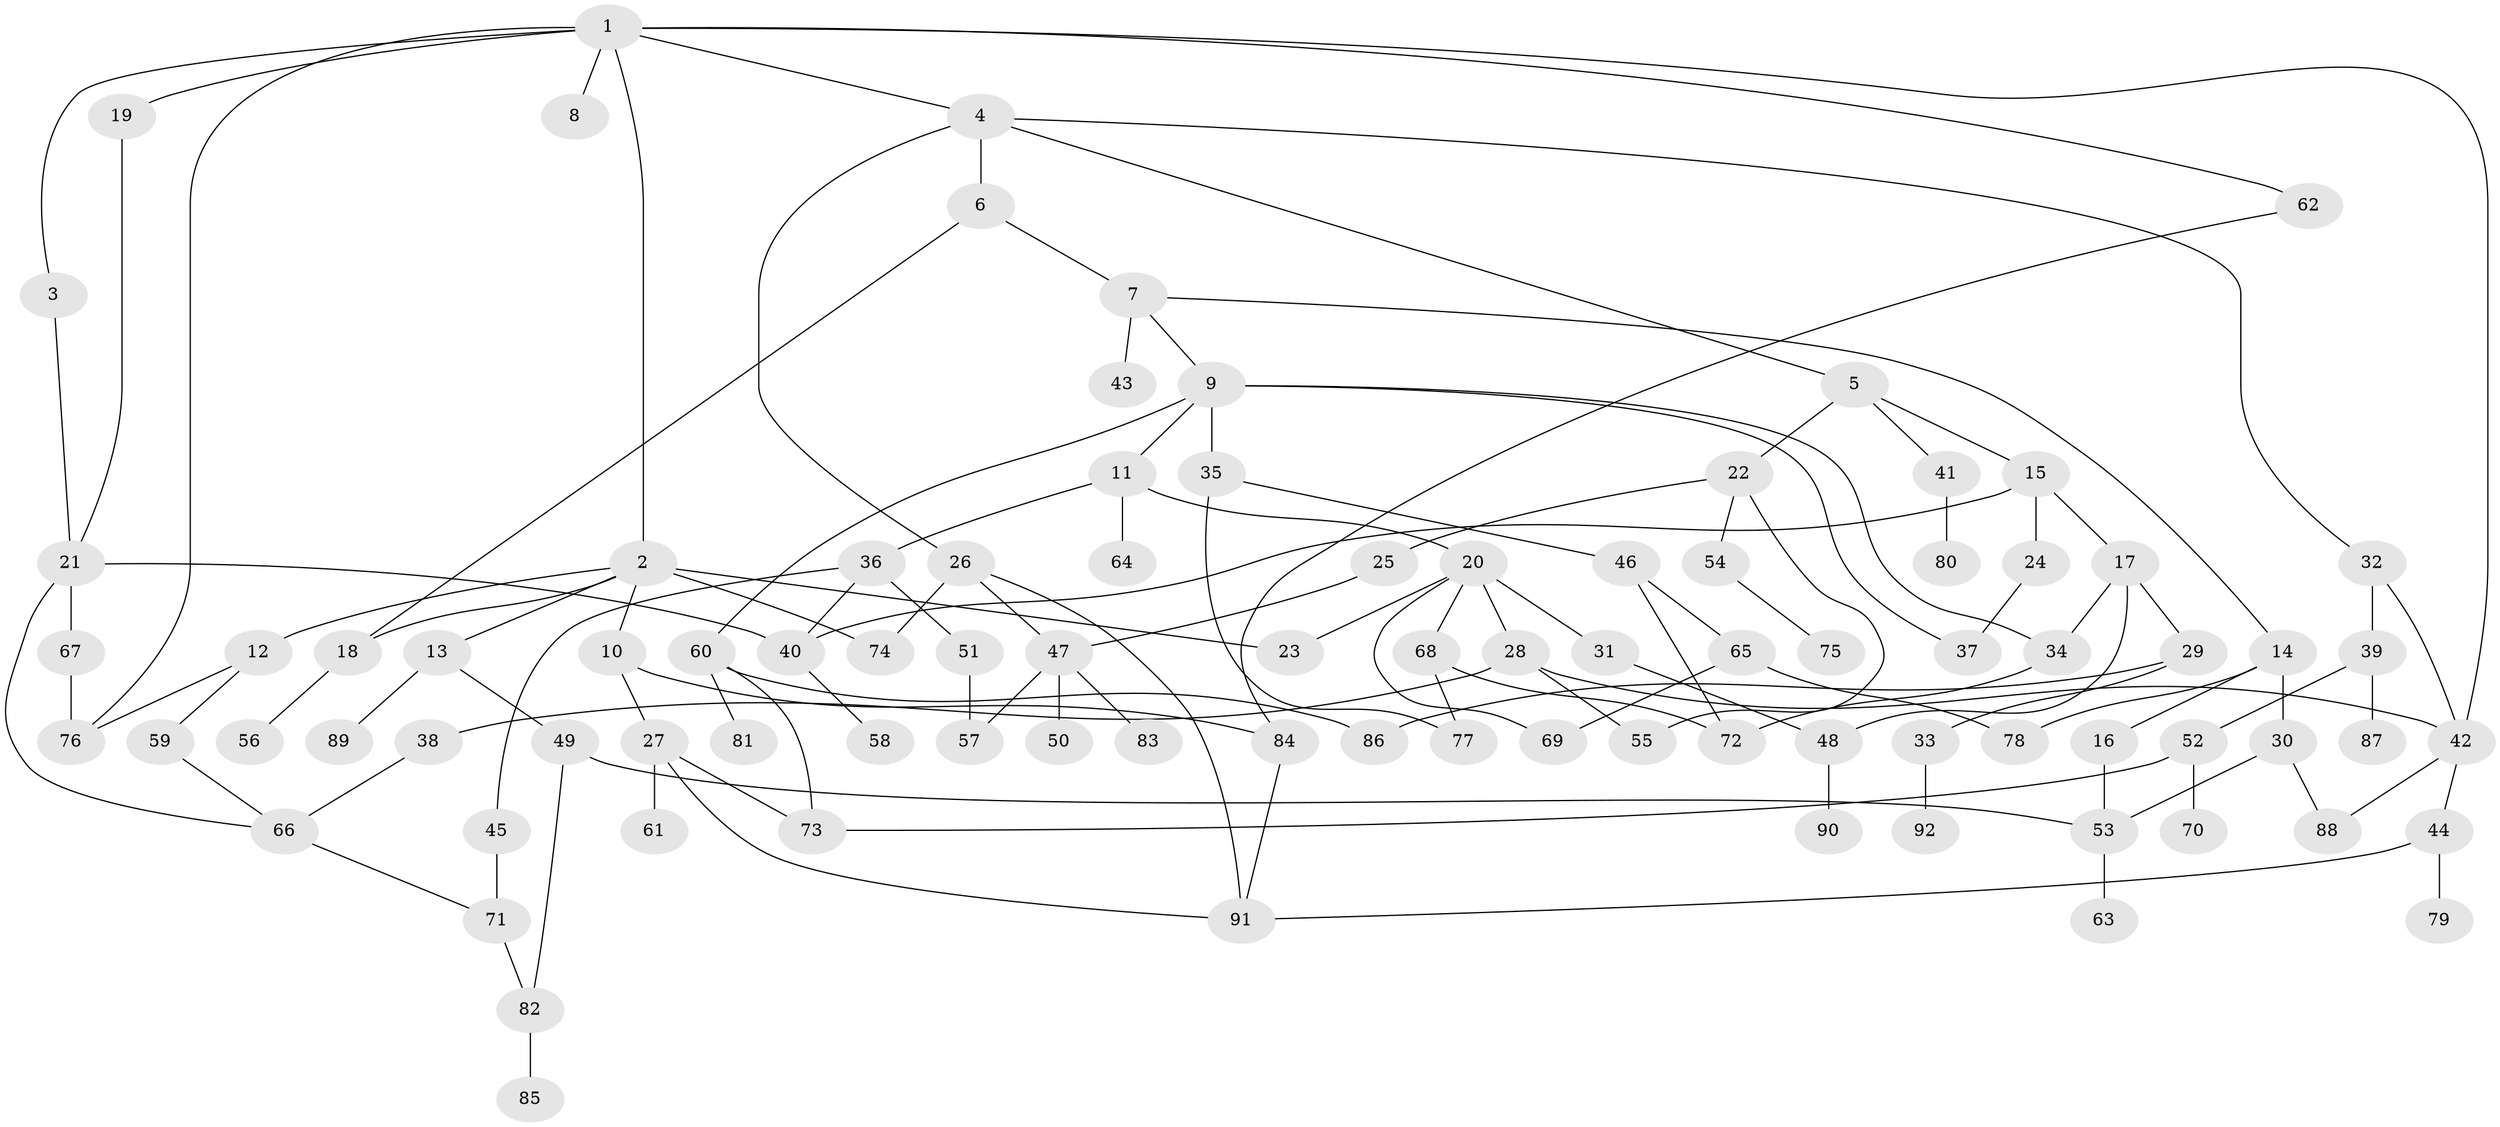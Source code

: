 // Generated by graph-tools (version 1.1) at 2025/01/03/09/25 03:01:00]
// undirected, 92 vertices, 126 edges
graph export_dot {
graph [start="1"]
  node [color=gray90,style=filled];
  1;
  2;
  3;
  4;
  5;
  6;
  7;
  8;
  9;
  10;
  11;
  12;
  13;
  14;
  15;
  16;
  17;
  18;
  19;
  20;
  21;
  22;
  23;
  24;
  25;
  26;
  27;
  28;
  29;
  30;
  31;
  32;
  33;
  34;
  35;
  36;
  37;
  38;
  39;
  40;
  41;
  42;
  43;
  44;
  45;
  46;
  47;
  48;
  49;
  50;
  51;
  52;
  53;
  54;
  55;
  56;
  57;
  58;
  59;
  60;
  61;
  62;
  63;
  64;
  65;
  66;
  67;
  68;
  69;
  70;
  71;
  72;
  73;
  74;
  75;
  76;
  77;
  78;
  79;
  80;
  81;
  82;
  83;
  84;
  85;
  86;
  87;
  88;
  89;
  90;
  91;
  92;
  1 -- 2;
  1 -- 3;
  1 -- 4;
  1 -- 8;
  1 -- 19;
  1 -- 62;
  1 -- 42;
  1 -- 76;
  2 -- 10;
  2 -- 12;
  2 -- 13;
  2 -- 74;
  2 -- 18;
  2 -- 23;
  3 -- 21;
  4 -- 5;
  4 -- 6;
  4 -- 26;
  4 -- 32;
  5 -- 15;
  5 -- 22;
  5 -- 41;
  6 -- 7;
  6 -- 18;
  7 -- 9;
  7 -- 14;
  7 -- 43;
  9 -- 11;
  9 -- 35;
  9 -- 37;
  9 -- 60;
  9 -- 34;
  10 -- 27;
  10 -- 84;
  11 -- 20;
  11 -- 36;
  11 -- 64;
  12 -- 59;
  12 -- 76;
  13 -- 49;
  13 -- 89;
  14 -- 16;
  14 -- 30;
  14 -- 78;
  15 -- 17;
  15 -- 24;
  15 -- 40;
  16 -- 53;
  17 -- 29;
  17 -- 34;
  17 -- 48;
  18 -- 56;
  19 -- 21;
  20 -- 23;
  20 -- 28;
  20 -- 31;
  20 -- 68;
  20 -- 69;
  21 -- 67;
  21 -- 66;
  21 -- 40;
  22 -- 25;
  22 -- 54;
  22 -- 55;
  24 -- 37;
  25 -- 47;
  26 -- 91;
  26 -- 47;
  26 -- 74;
  27 -- 61;
  27 -- 91;
  27 -- 73;
  28 -- 38;
  28 -- 42;
  28 -- 55;
  29 -- 33;
  29 -- 86;
  30 -- 53;
  30 -- 88;
  31 -- 48;
  32 -- 39;
  32 -- 42;
  33 -- 92;
  34 -- 72;
  35 -- 46;
  35 -- 77;
  36 -- 45;
  36 -- 51;
  36 -- 40;
  38 -- 66;
  39 -- 52;
  39 -- 87;
  40 -- 58;
  41 -- 80;
  42 -- 44;
  42 -- 88;
  44 -- 79;
  44 -- 91;
  45 -- 71;
  46 -- 65;
  46 -- 72;
  47 -- 50;
  47 -- 83;
  47 -- 57;
  48 -- 90;
  49 -- 82;
  49 -- 53;
  51 -- 57;
  52 -- 70;
  52 -- 73;
  53 -- 63;
  54 -- 75;
  59 -- 66;
  60 -- 81;
  60 -- 86;
  60 -- 73;
  62 -- 84;
  65 -- 78;
  65 -- 69;
  66 -- 71;
  67 -- 76;
  68 -- 77;
  68 -- 72;
  71 -- 82;
  82 -- 85;
  84 -- 91;
}
